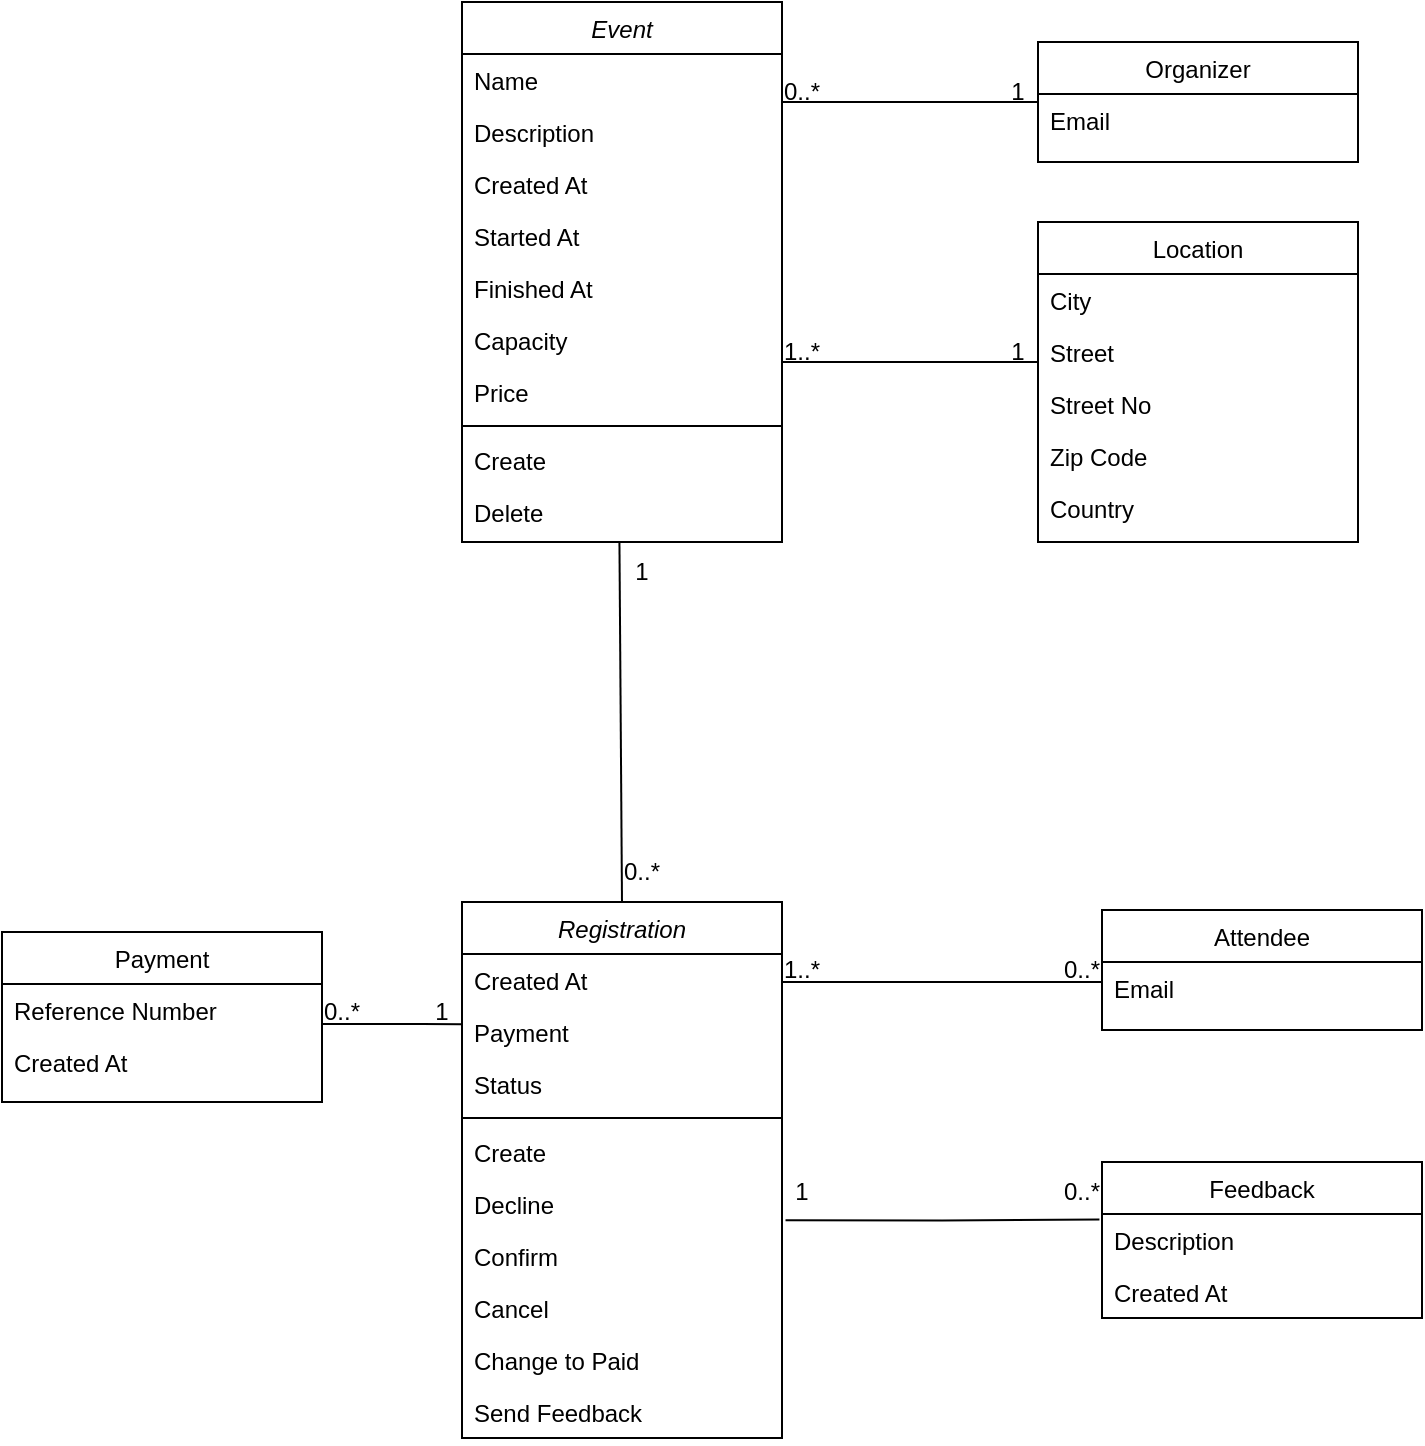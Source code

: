<mxfile version="21.2.0" type="device">
  <diagram id="C5RBs43oDa-KdzZeNtuy" name="Page-1">
    <mxGraphModel dx="1662" dy="550" grid="1" gridSize="10" guides="1" tooltips="1" connect="1" arrows="1" fold="1" page="1" pageScale="1" pageWidth="827" pageHeight="1169" math="0" shadow="0">
      <root>
        <mxCell id="WIyWlLk6GJQsqaUBKTNV-0" />
        <mxCell id="WIyWlLk6GJQsqaUBKTNV-1" parent="WIyWlLk6GJQsqaUBKTNV-0" />
        <mxCell id="zkfFHV4jXpPFQw0GAbJ--0" value="Event" style="swimlane;fontStyle=2;align=center;verticalAlign=top;childLayout=stackLayout;horizontal=1;startSize=26;horizontalStack=0;resizeParent=1;resizeLast=0;collapsible=1;marginBottom=0;rounded=0;shadow=0;strokeWidth=1;" parent="WIyWlLk6GJQsqaUBKTNV-1" vertex="1">
          <mxGeometry x="220" y="120" width="160" height="270" as="geometry">
            <mxRectangle x="230" y="140" width="160" height="26" as="alternateBounds" />
          </mxGeometry>
        </mxCell>
        <mxCell id="zkfFHV4jXpPFQw0GAbJ--1" value="Name" style="text;align=left;verticalAlign=top;spacingLeft=4;spacingRight=4;overflow=hidden;rotatable=0;points=[[0,0.5],[1,0.5]];portConstraint=eastwest;" parent="zkfFHV4jXpPFQw0GAbJ--0" vertex="1">
          <mxGeometry y="26" width="160" height="26" as="geometry" />
        </mxCell>
        <mxCell id="zkfFHV4jXpPFQw0GAbJ--2" value="Description" style="text;align=left;verticalAlign=top;spacingLeft=4;spacingRight=4;overflow=hidden;rotatable=0;points=[[0,0.5],[1,0.5]];portConstraint=eastwest;rounded=0;shadow=0;html=0;" parent="zkfFHV4jXpPFQw0GAbJ--0" vertex="1">
          <mxGeometry y="52" width="160" height="26" as="geometry" />
        </mxCell>
        <mxCell id="zkfFHV4jXpPFQw0GAbJ--3" value="Created At    " style="text;align=left;verticalAlign=top;spacingLeft=4;spacingRight=4;overflow=hidden;rotatable=0;points=[[0,0.5],[1,0.5]];portConstraint=eastwest;rounded=0;shadow=0;html=0;" parent="zkfFHV4jXpPFQw0GAbJ--0" vertex="1">
          <mxGeometry y="78" width="160" height="26" as="geometry" />
        </mxCell>
        <mxCell id="u4YFYJP_7g-i7WuPDo5b-0" value="Started At" style="text;align=left;verticalAlign=top;spacingLeft=4;spacingRight=4;overflow=hidden;rotatable=0;points=[[0,0.5],[1,0.5]];portConstraint=eastwest;rounded=0;shadow=0;html=0;" vertex="1" parent="zkfFHV4jXpPFQw0GAbJ--0">
          <mxGeometry y="104" width="160" height="26" as="geometry" />
        </mxCell>
        <mxCell id="u4YFYJP_7g-i7WuPDo5b-1" value="Finished At" style="text;align=left;verticalAlign=top;spacingLeft=4;spacingRight=4;overflow=hidden;rotatable=0;points=[[0,0.5],[1,0.5]];portConstraint=eastwest;rounded=0;shadow=0;html=0;" vertex="1" parent="zkfFHV4jXpPFQw0GAbJ--0">
          <mxGeometry y="130" width="160" height="26" as="geometry" />
        </mxCell>
        <mxCell id="u4YFYJP_7g-i7WuPDo5b-2" value="Capacity" style="text;align=left;verticalAlign=top;spacingLeft=4;spacingRight=4;overflow=hidden;rotatable=0;points=[[0,0.5],[1,0.5]];portConstraint=eastwest;rounded=0;shadow=0;html=0;" vertex="1" parent="zkfFHV4jXpPFQw0GAbJ--0">
          <mxGeometry y="156" width="160" height="26" as="geometry" />
        </mxCell>
        <mxCell id="u4YFYJP_7g-i7WuPDo5b-52" value="Price" style="text;align=left;verticalAlign=top;spacingLeft=4;spacingRight=4;overflow=hidden;rotatable=0;points=[[0,0.5],[1,0.5]];portConstraint=eastwest;" vertex="1" parent="zkfFHV4jXpPFQw0GAbJ--0">
          <mxGeometry y="182" width="160" height="26" as="geometry" />
        </mxCell>
        <mxCell id="zkfFHV4jXpPFQw0GAbJ--4" value="" style="line;html=1;strokeWidth=1;align=left;verticalAlign=middle;spacingTop=-1;spacingLeft=3;spacingRight=3;rotatable=0;labelPosition=right;points=[];portConstraint=eastwest;" parent="zkfFHV4jXpPFQw0GAbJ--0" vertex="1">
          <mxGeometry y="208" width="160" height="8" as="geometry" />
        </mxCell>
        <mxCell id="zkfFHV4jXpPFQw0GAbJ--5" value="Create" style="text;align=left;verticalAlign=top;spacingLeft=4;spacingRight=4;overflow=hidden;rotatable=0;points=[[0,0.5],[1,0.5]];portConstraint=eastwest;" parent="zkfFHV4jXpPFQw0GAbJ--0" vertex="1">
          <mxGeometry y="216" width="160" height="26" as="geometry" />
        </mxCell>
        <mxCell id="u4YFYJP_7g-i7WuPDo5b-3" value="Delete" style="text;align=left;verticalAlign=top;spacingLeft=4;spacingRight=4;overflow=hidden;rotatable=0;points=[[0,0.5],[1,0.5]];portConstraint=eastwest;" vertex="1" parent="zkfFHV4jXpPFQw0GAbJ--0">
          <mxGeometry y="242" width="160" height="26" as="geometry" />
        </mxCell>
        <mxCell id="zkfFHV4jXpPFQw0GAbJ--6" value="Location" style="swimlane;fontStyle=0;align=center;verticalAlign=top;childLayout=stackLayout;horizontal=1;startSize=26;horizontalStack=0;resizeParent=1;resizeLast=0;collapsible=1;marginBottom=0;rounded=0;shadow=0;strokeWidth=1;" parent="WIyWlLk6GJQsqaUBKTNV-1" vertex="1">
          <mxGeometry x="508" y="230" width="160" height="160" as="geometry">
            <mxRectangle x="130" y="380" width="160" height="26" as="alternateBounds" />
          </mxGeometry>
        </mxCell>
        <mxCell id="zkfFHV4jXpPFQw0GAbJ--7" value="City" style="text;align=left;verticalAlign=top;spacingLeft=4;spacingRight=4;overflow=hidden;rotatable=0;points=[[0,0.5],[1,0.5]];portConstraint=eastwest;" parent="zkfFHV4jXpPFQw0GAbJ--6" vertex="1">
          <mxGeometry y="26" width="160" height="26" as="geometry" />
        </mxCell>
        <mxCell id="zkfFHV4jXpPFQw0GAbJ--8" value="Street" style="text;align=left;verticalAlign=top;spacingLeft=4;spacingRight=4;overflow=hidden;rotatable=0;points=[[0,0.5],[1,0.5]];portConstraint=eastwest;rounded=0;shadow=0;html=0;" parent="zkfFHV4jXpPFQw0GAbJ--6" vertex="1">
          <mxGeometry y="52" width="160" height="26" as="geometry" />
        </mxCell>
        <mxCell id="u4YFYJP_7g-i7WuPDo5b-4" value="Street No" style="text;align=left;verticalAlign=top;spacingLeft=4;spacingRight=4;overflow=hidden;rotatable=0;points=[[0,0.5],[1,0.5]];portConstraint=eastwest;rounded=0;shadow=0;html=0;" vertex="1" parent="zkfFHV4jXpPFQw0GAbJ--6">
          <mxGeometry y="78" width="160" height="26" as="geometry" />
        </mxCell>
        <mxCell id="u4YFYJP_7g-i7WuPDo5b-5" value="Zip Code" style="text;align=left;verticalAlign=top;spacingLeft=4;spacingRight=4;overflow=hidden;rotatable=0;points=[[0,0.5],[1,0.5]];portConstraint=eastwest;rounded=0;shadow=0;html=0;" vertex="1" parent="zkfFHV4jXpPFQw0GAbJ--6">
          <mxGeometry y="104" width="160" height="26" as="geometry" />
        </mxCell>
        <mxCell id="u4YFYJP_7g-i7WuPDo5b-6" value="Country" style="text;align=left;verticalAlign=top;spacingLeft=4;spacingRight=4;overflow=hidden;rotatable=0;points=[[0,0.5],[1,0.5]];portConstraint=eastwest;rounded=0;shadow=0;html=0;" vertex="1" parent="zkfFHV4jXpPFQw0GAbJ--6">
          <mxGeometry y="130" width="160" height="26" as="geometry" />
        </mxCell>
        <mxCell id="zkfFHV4jXpPFQw0GAbJ--17" value="Organizer" style="swimlane;fontStyle=0;align=center;verticalAlign=top;childLayout=stackLayout;horizontal=1;startSize=26;horizontalStack=0;resizeParent=1;resizeLast=0;collapsible=1;marginBottom=0;rounded=0;shadow=0;strokeWidth=1;" parent="WIyWlLk6GJQsqaUBKTNV-1" vertex="1">
          <mxGeometry x="508" y="140" width="160" height="60" as="geometry">
            <mxRectangle x="550" y="140" width="160" height="26" as="alternateBounds" />
          </mxGeometry>
        </mxCell>
        <mxCell id="zkfFHV4jXpPFQw0GAbJ--18" value="Email" style="text;align=left;verticalAlign=top;spacingLeft=4;spacingRight=4;overflow=hidden;rotatable=0;points=[[0,0.5],[1,0.5]];portConstraint=eastwest;" parent="zkfFHV4jXpPFQw0GAbJ--17" vertex="1">
          <mxGeometry y="26" width="160" height="26" as="geometry" />
        </mxCell>
        <mxCell id="zkfFHV4jXpPFQw0GAbJ--26" value="" style="endArrow=none;shadow=0;strokeWidth=1;rounded=0;endFill=0;edgeStyle=elbowEdgeStyle;elbow=vertical;" parent="WIyWlLk6GJQsqaUBKTNV-1" source="zkfFHV4jXpPFQw0GAbJ--0" target="zkfFHV4jXpPFQw0GAbJ--17" edge="1">
          <mxGeometry x="0.5" y="41" relative="1" as="geometry">
            <mxPoint x="380" y="192" as="sourcePoint" />
            <mxPoint x="540" y="192" as="targetPoint" />
            <mxPoint x="-40" y="32" as="offset" />
          </mxGeometry>
        </mxCell>
        <mxCell id="u4YFYJP_7g-i7WuPDo5b-8" value="" style="endArrow=none;html=1;rounded=0;edgeStyle=elbowEdgeStyle;endFill=0;" edge="1" parent="WIyWlLk6GJQsqaUBKTNV-1" source="zkfFHV4jXpPFQw0GAbJ--0" target="zkfFHV4jXpPFQw0GAbJ--6">
          <mxGeometry width="50" height="50" relative="1" as="geometry">
            <mxPoint x="370" y="510" as="sourcePoint" />
            <mxPoint x="420" y="460" as="targetPoint" />
            <Array as="points">
              <mxPoint x="440" y="300" />
              <mxPoint x="420" y="300" />
              <mxPoint x="440" y="300" />
              <mxPoint x="410" y="280" />
              <mxPoint x="410" y="211" />
            </Array>
          </mxGeometry>
        </mxCell>
        <mxCell id="u4YFYJP_7g-i7WuPDo5b-11" value="Registration" style="swimlane;fontStyle=2;align=center;verticalAlign=top;childLayout=stackLayout;horizontal=1;startSize=26;horizontalStack=0;resizeParent=1;resizeLast=0;collapsible=1;marginBottom=0;rounded=0;shadow=0;strokeWidth=1;" vertex="1" parent="WIyWlLk6GJQsqaUBKTNV-1">
          <mxGeometry x="220" y="570" width="160" height="268" as="geometry">
            <mxRectangle x="230" y="140" width="160" height="26" as="alternateBounds" />
          </mxGeometry>
        </mxCell>
        <mxCell id="u4YFYJP_7g-i7WuPDo5b-14" value="Created At    " style="text;align=left;verticalAlign=top;spacingLeft=4;spacingRight=4;overflow=hidden;rotatable=0;points=[[0,0.5],[1,0.5]];portConstraint=eastwest;rounded=0;shadow=0;html=0;" vertex="1" parent="u4YFYJP_7g-i7WuPDo5b-11">
          <mxGeometry y="26" width="160" height="26" as="geometry" />
        </mxCell>
        <mxCell id="u4YFYJP_7g-i7WuPDo5b-54" value="Payment" style="text;align=left;verticalAlign=top;spacingLeft=4;spacingRight=4;overflow=hidden;rotatable=0;points=[[0,0.5],[1,0.5]];portConstraint=eastwest;" vertex="1" parent="u4YFYJP_7g-i7WuPDo5b-11">
          <mxGeometry y="52" width="160" height="26" as="geometry" />
        </mxCell>
        <mxCell id="u4YFYJP_7g-i7WuPDo5b-17" value="Status" style="text;align=left;verticalAlign=top;spacingLeft=4;spacingRight=4;overflow=hidden;rotatable=0;points=[[0,0.5],[1,0.5]];portConstraint=eastwest;rounded=0;shadow=0;html=0;" vertex="1" parent="u4YFYJP_7g-i7WuPDo5b-11">
          <mxGeometry y="78" width="160" height="26" as="geometry" />
        </mxCell>
        <mxCell id="u4YFYJP_7g-i7WuPDo5b-18" value="" style="line;html=1;strokeWidth=1;align=left;verticalAlign=middle;spacingTop=-1;spacingLeft=3;spacingRight=3;rotatable=0;labelPosition=right;points=[];portConstraint=eastwest;" vertex="1" parent="u4YFYJP_7g-i7WuPDo5b-11">
          <mxGeometry y="104" width="160" height="8" as="geometry" />
        </mxCell>
        <mxCell id="u4YFYJP_7g-i7WuPDo5b-19" value="Create" style="text;align=left;verticalAlign=top;spacingLeft=4;spacingRight=4;overflow=hidden;rotatable=0;points=[[0,0.5],[1,0.5]];portConstraint=eastwest;" vertex="1" parent="u4YFYJP_7g-i7WuPDo5b-11">
          <mxGeometry y="112" width="160" height="26" as="geometry" />
        </mxCell>
        <mxCell id="u4YFYJP_7g-i7WuPDo5b-20" value="Decline" style="text;align=left;verticalAlign=top;spacingLeft=4;spacingRight=4;overflow=hidden;rotatable=0;points=[[0,0.5],[1,0.5]];portConstraint=eastwest;" vertex="1" parent="u4YFYJP_7g-i7WuPDo5b-11">
          <mxGeometry y="138" width="160" height="26" as="geometry" />
        </mxCell>
        <mxCell id="u4YFYJP_7g-i7WuPDo5b-23" value="Confirm" style="text;align=left;verticalAlign=top;spacingLeft=4;spacingRight=4;overflow=hidden;rotatable=0;points=[[0,0.5],[1,0.5]];portConstraint=eastwest;" vertex="1" parent="u4YFYJP_7g-i7WuPDo5b-11">
          <mxGeometry y="164" width="160" height="26" as="geometry" />
        </mxCell>
        <mxCell id="u4YFYJP_7g-i7WuPDo5b-24" value="Cancel" style="text;align=left;verticalAlign=top;spacingLeft=4;spacingRight=4;overflow=hidden;rotatable=0;points=[[0,0.5],[1,0.5]];portConstraint=eastwest;" vertex="1" parent="u4YFYJP_7g-i7WuPDo5b-11">
          <mxGeometry y="190" width="160" height="26" as="geometry" />
        </mxCell>
        <mxCell id="u4YFYJP_7g-i7WuPDo5b-28" value="Change to Paid" style="text;align=left;verticalAlign=top;spacingLeft=4;spacingRight=4;overflow=hidden;rotatable=0;points=[[0,0.5],[1,0.5]];portConstraint=eastwest;" vertex="1" parent="u4YFYJP_7g-i7WuPDo5b-11">
          <mxGeometry y="216" width="160" height="26" as="geometry" />
        </mxCell>
        <mxCell id="u4YFYJP_7g-i7WuPDo5b-29" value="Send Feedback" style="text;align=left;verticalAlign=top;spacingLeft=4;spacingRight=4;overflow=hidden;rotatable=0;points=[[0,0.5],[1,0.5]];portConstraint=eastwest;" vertex="1" parent="u4YFYJP_7g-i7WuPDo5b-11">
          <mxGeometry y="242" width="160" height="26" as="geometry" />
        </mxCell>
        <mxCell id="u4YFYJP_7g-i7WuPDo5b-21" value="Attendee" style="swimlane;fontStyle=0;align=center;verticalAlign=top;childLayout=stackLayout;horizontal=1;startSize=26;horizontalStack=0;resizeParent=1;resizeLast=0;collapsible=1;marginBottom=0;rounded=0;shadow=0;strokeWidth=1;" vertex="1" parent="WIyWlLk6GJQsqaUBKTNV-1">
          <mxGeometry x="540" y="574" width="160" height="60" as="geometry">
            <mxRectangle x="550" y="140" width="160" height="26" as="alternateBounds" />
          </mxGeometry>
        </mxCell>
        <mxCell id="u4YFYJP_7g-i7WuPDo5b-22" value="Email" style="text;align=left;verticalAlign=top;spacingLeft=4;spacingRight=4;overflow=hidden;rotatable=0;points=[[0,0.5],[1,0.5]];portConstraint=eastwest;" vertex="1" parent="u4YFYJP_7g-i7WuPDo5b-21">
          <mxGeometry y="26" width="160" height="26" as="geometry" />
        </mxCell>
        <mxCell id="u4YFYJP_7g-i7WuPDo5b-25" value="Feedback" style="swimlane;fontStyle=0;align=center;verticalAlign=top;childLayout=stackLayout;horizontal=1;startSize=26;horizontalStack=0;resizeParent=1;resizeLast=0;collapsible=1;marginBottom=0;rounded=0;shadow=0;strokeWidth=1;" vertex="1" parent="WIyWlLk6GJQsqaUBKTNV-1">
          <mxGeometry x="540" y="700" width="160" height="78" as="geometry">
            <mxRectangle x="550" y="140" width="160" height="26" as="alternateBounds" />
          </mxGeometry>
        </mxCell>
        <mxCell id="u4YFYJP_7g-i7WuPDo5b-26" value="Description  " style="text;align=left;verticalAlign=top;spacingLeft=4;spacingRight=4;overflow=hidden;rotatable=0;points=[[0,0.5],[1,0.5]];portConstraint=eastwest;" vertex="1" parent="u4YFYJP_7g-i7WuPDo5b-25">
          <mxGeometry y="26" width="160" height="26" as="geometry" />
        </mxCell>
        <mxCell id="u4YFYJP_7g-i7WuPDo5b-27" value="Created At" style="text;align=left;verticalAlign=top;spacingLeft=4;spacingRight=4;overflow=hidden;rotatable=0;points=[[0,0.5],[1,0.5]];portConstraint=eastwest;" vertex="1" parent="u4YFYJP_7g-i7WuPDo5b-25">
          <mxGeometry y="52" width="160" height="26" as="geometry" />
        </mxCell>
        <mxCell id="u4YFYJP_7g-i7WuPDo5b-32" value="" style="endArrow=none;html=1;rounded=0;edgeStyle=elbowEdgeStyle;endFill=0;entryX=0;entryY=0.385;entryDx=0;entryDy=0;entryPerimeter=0;" edge="1" parent="WIyWlLk6GJQsqaUBKTNV-1" target="u4YFYJP_7g-i7WuPDo5b-22">
          <mxGeometry width="50" height="50" relative="1" as="geometry">
            <mxPoint x="380" y="610" as="sourcePoint" />
            <mxPoint x="508" y="610" as="targetPoint" />
            <Array as="points">
              <mxPoint x="520" y="600" />
              <mxPoint x="510" y="610" />
              <mxPoint x="530" y="600" />
              <mxPoint x="500" y="610" />
              <mxPoint x="440" y="610" />
              <mxPoint x="420" y="610" />
              <mxPoint x="440" y="610" />
              <mxPoint x="410" y="590" />
              <mxPoint x="410" y="521" />
            </Array>
          </mxGeometry>
        </mxCell>
        <mxCell id="u4YFYJP_7g-i7WuPDo5b-34" style="edgeStyle=orthogonalEdgeStyle;rounded=0;orthogonalLoop=1;jettySize=auto;html=1;entryX=-0.008;entryY=0.105;entryDx=0;entryDy=0;entryPerimeter=0;endArrow=none;endFill=0;exitX=1.011;exitY=0.814;exitDx=0;exitDy=0;exitPerimeter=0;" edge="1" parent="WIyWlLk6GJQsqaUBKTNV-1" source="u4YFYJP_7g-i7WuPDo5b-20" target="u4YFYJP_7g-i7WuPDo5b-26">
          <mxGeometry relative="1" as="geometry" />
        </mxCell>
        <mxCell id="u4YFYJP_7g-i7WuPDo5b-36" value="" style="endArrow=none;html=1;rounded=0;exitX=0.492;exitY=1.071;exitDx=0;exitDy=0;exitPerimeter=0;entryX=0.5;entryY=0;entryDx=0;entryDy=0;entryPerimeter=0;endFill=0;" edge="1" parent="WIyWlLk6GJQsqaUBKTNV-1" source="u4YFYJP_7g-i7WuPDo5b-3" target="u4YFYJP_7g-i7WuPDo5b-11">
          <mxGeometry width="50" height="50" relative="1" as="geometry">
            <mxPoint x="400" y="490" as="sourcePoint" />
            <mxPoint x="450" y="440" as="targetPoint" />
          </mxGeometry>
        </mxCell>
        <mxCell id="u4YFYJP_7g-i7WuPDo5b-39" value="0..*" style="text;html=1;strokeColor=none;fillColor=none;align=center;verticalAlign=middle;whiteSpace=wrap;rounded=0;" vertex="1" parent="WIyWlLk6GJQsqaUBKTNV-1">
          <mxGeometry x="380" y="160" width="20" height="10" as="geometry" />
        </mxCell>
        <mxCell id="u4YFYJP_7g-i7WuPDo5b-41" value="1" style="text;html=1;strokeColor=none;fillColor=none;align=center;verticalAlign=middle;whiteSpace=wrap;rounded=0;" vertex="1" parent="WIyWlLk6GJQsqaUBKTNV-1">
          <mxGeometry x="488" y="160" width="20" height="10" as="geometry" />
        </mxCell>
        <mxCell id="u4YFYJP_7g-i7WuPDo5b-43" value="1..*" style="text;html=1;strokeColor=none;fillColor=none;align=center;verticalAlign=middle;whiteSpace=wrap;rounded=0;" vertex="1" parent="WIyWlLk6GJQsqaUBKTNV-1">
          <mxGeometry x="380" y="290" width="20" height="10" as="geometry" />
        </mxCell>
        <mxCell id="u4YFYJP_7g-i7WuPDo5b-44" value="1" style="text;html=1;strokeColor=none;fillColor=none;align=center;verticalAlign=middle;whiteSpace=wrap;rounded=0;" vertex="1" parent="WIyWlLk6GJQsqaUBKTNV-1">
          <mxGeometry x="488" y="290" width="20" height="10" as="geometry" />
        </mxCell>
        <mxCell id="u4YFYJP_7g-i7WuPDo5b-45" value="1" style="text;html=1;strokeColor=none;fillColor=none;align=center;verticalAlign=middle;whiteSpace=wrap;rounded=0;" vertex="1" parent="WIyWlLk6GJQsqaUBKTNV-1">
          <mxGeometry x="300" y="400" width="20" height="10" as="geometry" />
        </mxCell>
        <mxCell id="u4YFYJP_7g-i7WuPDo5b-46" value="0..*" style="text;html=1;strokeColor=none;fillColor=none;align=center;verticalAlign=middle;whiteSpace=wrap;rounded=0;" vertex="1" parent="WIyWlLk6GJQsqaUBKTNV-1">
          <mxGeometry x="300" y="550" width="20" height="10" as="geometry" />
        </mxCell>
        <mxCell id="u4YFYJP_7g-i7WuPDo5b-47" value="1..*" style="text;html=1;strokeColor=none;fillColor=none;align=center;verticalAlign=middle;whiteSpace=wrap;rounded=0;" vertex="1" parent="WIyWlLk6GJQsqaUBKTNV-1">
          <mxGeometry x="380" y="599" width="20" height="10" as="geometry" />
        </mxCell>
        <mxCell id="u4YFYJP_7g-i7WuPDo5b-48" value="0..*" style="text;html=1;strokeColor=none;fillColor=none;align=center;verticalAlign=middle;whiteSpace=wrap;rounded=0;" vertex="1" parent="WIyWlLk6GJQsqaUBKTNV-1">
          <mxGeometry x="520" y="599" width="20" height="10" as="geometry" />
        </mxCell>
        <mxCell id="u4YFYJP_7g-i7WuPDo5b-49" value="1" style="text;html=1;strokeColor=none;fillColor=none;align=center;verticalAlign=middle;whiteSpace=wrap;rounded=0;" vertex="1" parent="WIyWlLk6GJQsqaUBKTNV-1">
          <mxGeometry x="380" y="710" width="20" height="10" as="geometry" />
        </mxCell>
        <mxCell id="u4YFYJP_7g-i7WuPDo5b-50" value="0..*" style="text;html=1;strokeColor=none;fillColor=none;align=center;verticalAlign=middle;whiteSpace=wrap;rounded=0;" vertex="1" parent="WIyWlLk6GJQsqaUBKTNV-1">
          <mxGeometry x="520" y="710" width="20" height="10" as="geometry" />
        </mxCell>
        <mxCell id="u4YFYJP_7g-i7WuPDo5b-55" value="Payment" style="swimlane;fontStyle=0;align=center;verticalAlign=top;childLayout=stackLayout;horizontal=1;startSize=26;horizontalStack=0;resizeParent=1;resizeLast=0;collapsible=1;marginBottom=0;rounded=0;shadow=0;strokeWidth=1;" vertex="1" parent="WIyWlLk6GJQsqaUBKTNV-1">
          <mxGeometry x="-10" y="585" width="160" height="85" as="geometry">
            <mxRectangle x="550" y="140" width="160" height="26" as="alternateBounds" />
          </mxGeometry>
        </mxCell>
        <mxCell id="u4YFYJP_7g-i7WuPDo5b-56" value="Reference Number" style="text;align=left;verticalAlign=top;spacingLeft=4;spacingRight=4;overflow=hidden;rotatable=0;points=[[0,0.5],[1,0.5]];portConstraint=eastwest;" vertex="1" parent="u4YFYJP_7g-i7WuPDo5b-55">
          <mxGeometry y="26" width="160" height="26" as="geometry" />
        </mxCell>
        <mxCell id="u4YFYJP_7g-i7WuPDo5b-60" value="" style="endArrow=none;html=1;rounded=0;edgeStyle=elbowEdgeStyle;endFill=0;entryX=0;entryY=0.385;entryDx=0;entryDy=0;entryPerimeter=0;" edge="1" parent="u4YFYJP_7g-i7WuPDo5b-55">
          <mxGeometry width="50" height="50" relative="1" as="geometry">
            <mxPoint x="160" y="46" as="sourcePoint" />
            <mxPoint x="230" y="46.16" as="targetPoint" />
            <Array as="points">
              <mxPoint x="210" y="36.16" />
              <mxPoint x="200" y="46.16" />
              <mxPoint x="220" y="36.16" />
              <mxPoint x="190" y="46.16" />
              <mxPoint x="130" y="46.16" />
              <mxPoint x="110" y="46.16" />
              <mxPoint x="130" y="46.16" />
              <mxPoint x="100" y="26.16" />
              <mxPoint x="100" y="-42.84" />
            </Array>
          </mxGeometry>
        </mxCell>
        <mxCell id="u4YFYJP_7g-i7WuPDo5b-59" value="Created At" style="text;align=left;verticalAlign=top;spacingLeft=4;spacingRight=4;overflow=hidden;rotatable=0;points=[[0,0.5],[1,0.5]];portConstraint=eastwest;" vertex="1" parent="u4YFYJP_7g-i7WuPDo5b-55">
          <mxGeometry y="52" width="160" height="26" as="geometry" />
        </mxCell>
        <mxCell id="u4YFYJP_7g-i7WuPDo5b-61" value="0..*" style="text;html=1;strokeColor=none;fillColor=none;align=center;verticalAlign=middle;whiteSpace=wrap;rounded=0;" vertex="1" parent="WIyWlLk6GJQsqaUBKTNV-1">
          <mxGeometry x="150" y="620" width="20" height="10" as="geometry" />
        </mxCell>
        <mxCell id="u4YFYJP_7g-i7WuPDo5b-62" value="1" style="text;html=1;strokeColor=none;fillColor=none;align=center;verticalAlign=middle;whiteSpace=wrap;rounded=0;" vertex="1" parent="WIyWlLk6GJQsqaUBKTNV-1">
          <mxGeometry x="200" y="620" width="20" height="10" as="geometry" />
        </mxCell>
      </root>
    </mxGraphModel>
  </diagram>
</mxfile>
